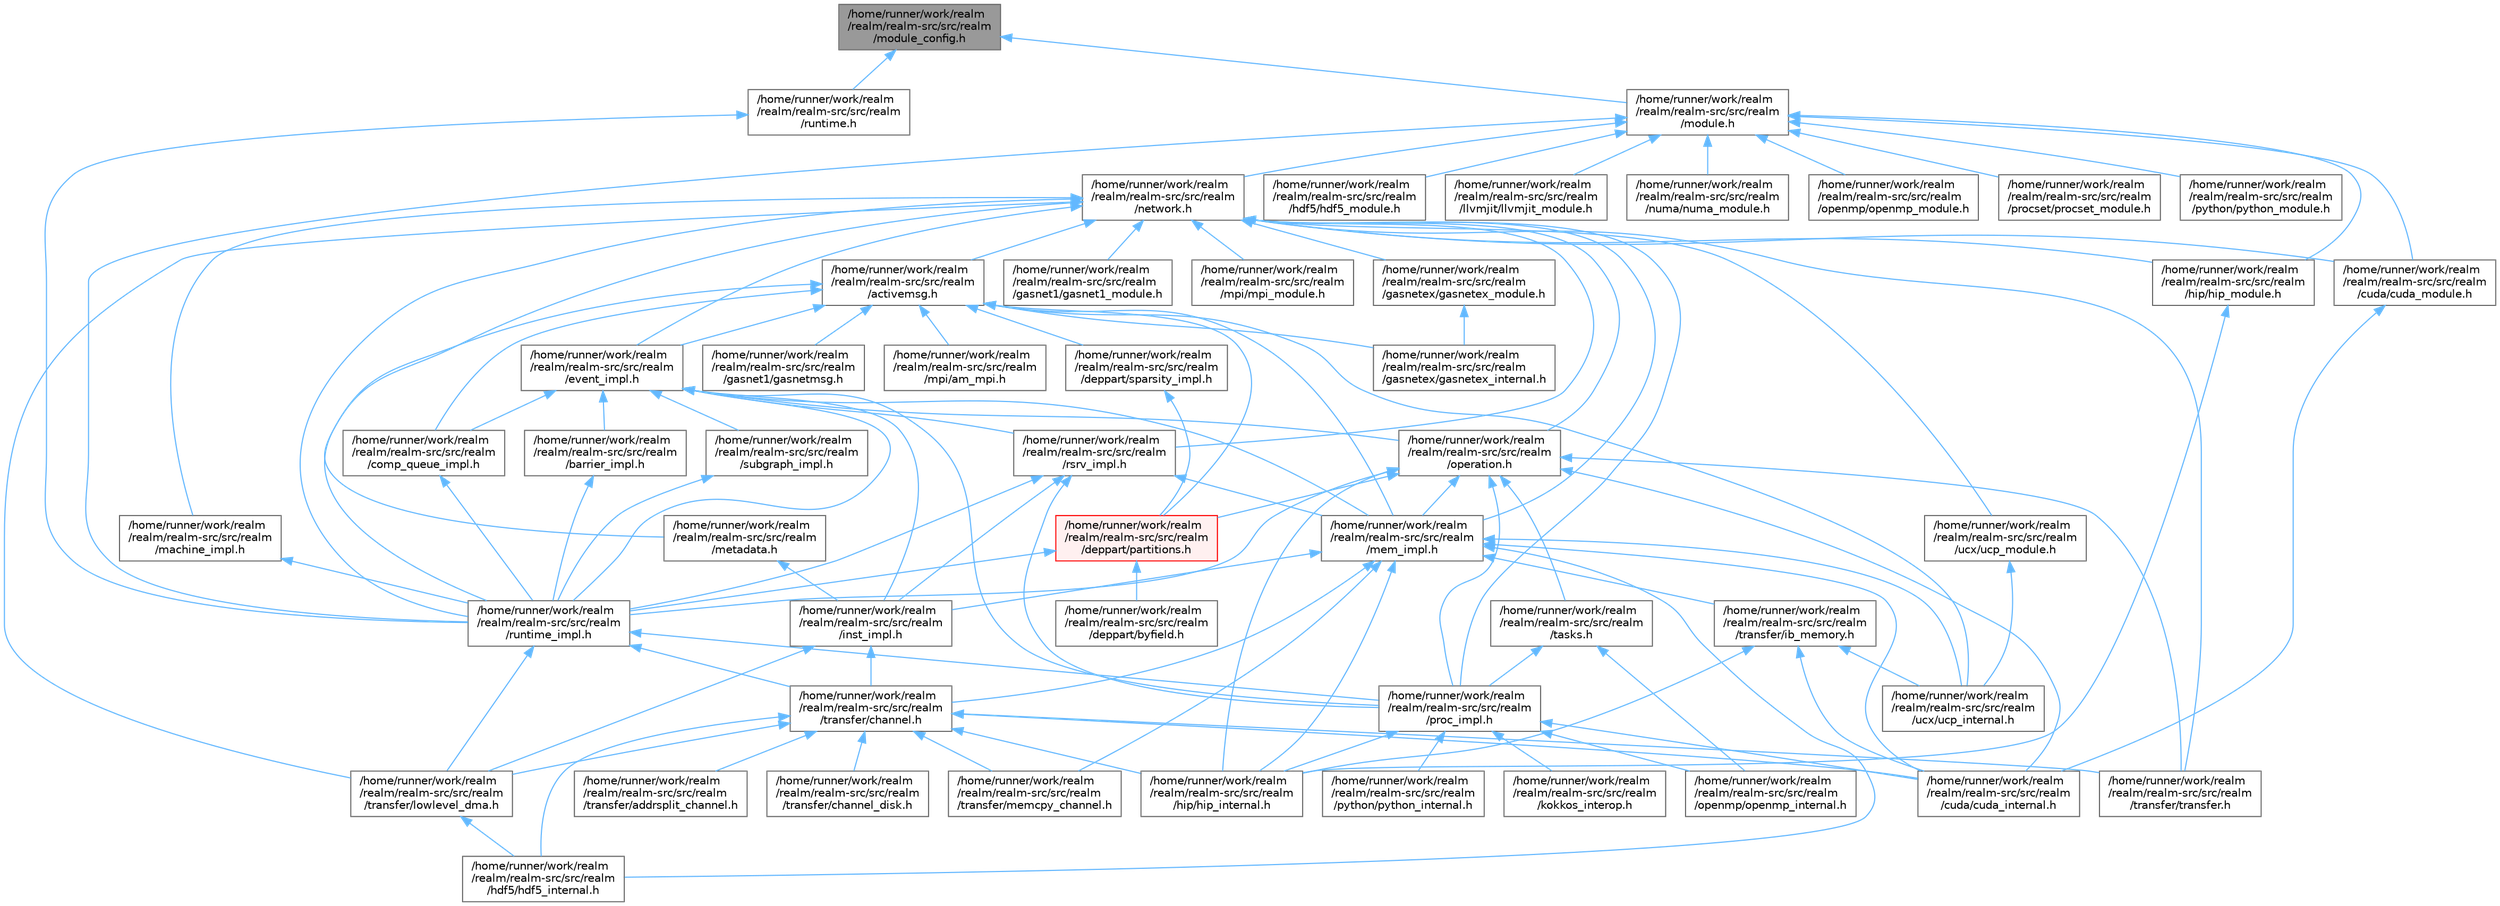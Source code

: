 digraph "/home/runner/work/realm/realm/realm-src/src/realm/module_config.h"
{
 // LATEX_PDF_SIZE
  bgcolor="transparent";
  edge [fontname=Helvetica,fontsize=10,labelfontname=Helvetica,labelfontsize=10];
  node [fontname=Helvetica,fontsize=10,shape=box,height=0.2,width=0.4];
  Node1 [id="Node000001",label="/home/runner/work/realm\l/realm/realm-src/src/realm\l/module_config.h",height=0.2,width=0.4,color="gray40", fillcolor="grey60", style="filled", fontcolor="black",tooltip=" "];
  Node1 -> Node2 [id="edge1_Node000001_Node000002",dir="back",color="steelblue1",style="solid",tooltip=" "];
  Node2 [id="Node000002",label="/home/runner/work/realm\l/realm/realm-src/src/realm\l/module.h",height=0.2,width=0.4,color="grey40", fillcolor="white", style="filled",URL="$module_8h.html",tooltip=" "];
  Node2 -> Node3 [id="edge2_Node000002_Node000003",dir="back",color="steelblue1",style="solid",tooltip=" "];
  Node3 [id="Node000003",label="/home/runner/work/realm\l/realm/realm-src/src/realm\l/cuda/cuda_module.h",height=0.2,width=0.4,color="grey40", fillcolor="white", style="filled",URL="$cuda__module_8h.html",tooltip=" "];
  Node3 -> Node4 [id="edge3_Node000003_Node000004",dir="back",color="steelblue1",style="solid",tooltip=" "];
  Node4 [id="Node000004",label="/home/runner/work/realm\l/realm/realm-src/src/realm\l/cuda/cuda_internal.h",height=0.2,width=0.4,color="grey40", fillcolor="white", style="filled",URL="$cuda__internal_8h.html",tooltip=" "];
  Node2 -> Node5 [id="edge4_Node000002_Node000005",dir="back",color="steelblue1",style="solid",tooltip=" "];
  Node5 [id="Node000005",label="/home/runner/work/realm\l/realm/realm-src/src/realm\l/hdf5/hdf5_module.h",height=0.2,width=0.4,color="grey40", fillcolor="white", style="filled",URL="$hdf5__module_8h.html",tooltip=" "];
  Node2 -> Node6 [id="edge5_Node000002_Node000006",dir="back",color="steelblue1",style="solid",tooltip=" "];
  Node6 [id="Node000006",label="/home/runner/work/realm\l/realm/realm-src/src/realm\l/hip/hip_module.h",height=0.2,width=0.4,color="grey40", fillcolor="white", style="filled",URL="$hip__module_8h.html",tooltip=" "];
  Node6 -> Node7 [id="edge6_Node000006_Node000007",dir="back",color="steelblue1",style="solid",tooltip=" "];
  Node7 [id="Node000007",label="/home/runner/work/realm\l/realm/realm-src/src/realm\l/hip/hip_internal.h",height=0.2,width=0.4,color="grey40", fillcolor="white", style="filled",URL="$hip__internal_8h.html",tooltip=" "];
  Node2 -> Node8 [id="edge7_Node000002_Node000008",dir="back",color="steelblue1",style="solid",tooltip=" "];
  Node8 [id="Node000008",label="/home/runner/work/realm\l/realm/realm-src/src/realm\l/llvmjit/llvmjit_module.h",height=0.2,width=0.4,color="grey40", fillcolor="white", style="filled",URL="$llvmjit__module_8h.html",tooltip=" "];
  Node2 -> Node9 [id="edge8_Node000002_Node000009",dir="back",color="steelblue1",style="solid",tooltip=" "];
  Node9 [id="Node000009",label="/home/runner/work/realm\l/realm/realm-src/src/realm\l/network.h",height=0.2,width=0.4,color="grey40", fillcolor="white", style="filled",URL="$network_8h.html",tooltip=" "];
  Node9 -> Node10 [id="edge9_Node000009_Node000010",dir="back",color="steelblue1",style="solid",tooltip=" "];
  Node10 [id="Node000010",label="/home/runner/work/realm\l/realm/realm-src/src/realm\l/activemsg.h",height=0.2,width=0.4,color="grey40", fillcolor="white", style="filled",URL="$activemsg_8h.html",tooltip=" "];
  Node10 -> Node11 [id="edge10_Node000010_Node000011",dir="back",color="steelblue1",style="solid",tooltip=" "];
  Node11 [id="Node000011",label="/home/runner/work/realm\l/realm/realm-src/src/realm\l/comp_queue_impl.h",height=0.2,width=0.4,color="grey40", fillcolor="white", style="filled",URL="$comp__queue__impl_8h.html",tooltip=" "];
  Node11 -> Node12 [id="edge11_Node000011_Node000012",dir="back",color="steelblue1",style="solid",tooltip=" "];
  Node12 [id="Node000012",label="/home/runner/work/realm\l/realm/realm-src/src/realm\l/runtime_impl.h",height=0.2,width=0.4,color="grey40", fillcolor="white", style="filled",URL="$runtime__impl_8h.html",tooltip=" "];
  Node12 -> Node13 [id="edge12_Node000012_Node000013",dir="back",color="steelblue1",style="solid",tooltip=" "];
  Node13 [id="Node000013",label="/home/runner/work/realm\l/realm/realm-src/src/realm\l/proc_impl.h",height=0.2,width=0.4,color="grey40", fillcolor="white", style="filled",URL="$proc__impl_8h.html",tooltip=" "];
  Node13 -> Node4 [id="edge13_Node000013_Node000004",dir="back",color="steelblue1",style="solid",tooltip=" "];
  Node13 -> Node7 [id="edge14_Node000013_Node000007",dir="back",color="steelblue1",style="solid",tooltip=" "];
  Node13 -> Node14 [id="edge15_Node000013_Node000014",dir="back",color="steelblue1",style="solid",tooltip=" "];
  Node14 [id="Node000014",label="/home/runner/work/realm\l/realm/realm-src/src/realm\l/kokkos_interop.h",height=0.2,width=0.4,color="grey40", fillcolor="white", style="filled",URL="$kokkos__interop_8h.html",tooltip=" "];
  Node13 -> Node15 [id="edge16_Node000013_Node000015",dir="back",color="steelblue1",style="solid",tooltip=" "];
  Node15 [id="Node000015",label="/home/runner/work/realm\l/realm/realm-src/src/realm\l/openmp/openmp_internal.h",height=0.2,width=0.4,color="grey40", fillcolor="white", style="filled",URL="$openmp__internal_8h.html",tooltip=" "];
  Node13 -> Node16 [id="edge17_Node000013_Node000016",dir="back",color="steelblue1",style="solid",tooltip=" "];
  Node16 [id="Node000016",label="/home/runner/work/realm\l/realm/realm-src/src/realm\l/python/python_internal.h",height=0.2,width=0.4,color="grey40", fillcolor="white", style="filled",URL="$python__internal_8h.html",tooltip=" "];
  Node12 -> Node17 [id="edge18_Node000012_Node000017",dir="back",color="steelblue1",style="solid",tooltip=" "];
  Node17 [id="Node000017",label="/home/runner/work/realm\l/realm/realm-src/src/realm\l/transfer/channel.h",height=0.2,width=0.4,color="grey40", fillcolor="white", style="filled",URL="$channel_8h.html",tooltip=" "];
  Node17 -> Node4 [id="edge19_Node000017_Node000004",dir="back",color="steelblue1",style="solid",tooltip=" "];
  Node17 -> Node18 [id="edge20_Node000017_Node000018",dir="back",color="steelblue1",style="solid",tooltip=" "];
  Node18 [id="Node000018",label="/home/runner/work/realm\l/realm/realm-src/src/realm\l/hdf5/hdf5_internal.h",height=0.2,width=0.4,color="grey40", fillcolor="white", style="filled",URL="$hdf5__internal_8h.html",tooltip=" "];
  Node17 -> Node7 [id="edge21_Node000017_Node000007",dir="back",color="steelblue1",style="solid",tooltip=" "];
  Node17 -> Node19 [id="edge22_Node000017_Node000019",dir="back",color="steelblue1",style="solid",tooltip=" "];
  Node19 [id="Node000019",label="/home/runner/work/realm\l/realm/realm-src/src/realm\l/transfer/addrsplit_channel.h",height=0.2,width=0.4,color="grey40", fillcolor="white", style="filled",URL="$addrsplit__channel_8h.html",tooltip=" "];
  Node17 -> Node20 [id="edge23_Node000017_Node000020",dir="back",color="steelblue1",style="solid",tooltip=" "];
  Node20 [id="Node000020",label="/home/runner/work/realm\l/realm/realm-src/src/realm\l/transfer/channel_disk.h",height=0.2,width=0.4,color="grey40", fillcolor="white", style="filled",URL="$channel__disk_8h.html",tooltip=" "];
  Node17 -> Node21 [id="edge24_Node000017_Node000021",dir="back",color="steelblue1",style="solid",tooltip=" "];
  Node21 [id="Node000021",label="/home/runner/work/realm\l/realm/realm-src/src/realm\l/transfer/lowlevel_dma.h",height=0.2,width=0.4,color="grey40", fillcolor="white", style="filled",URL="$lowlevel__dma_8h.html",tooltip=" "];
  Node21 -> Node18 [id="edge25_Node000021_Node000018",dir="back",color="steelblue1",style="solid",tooltip=" "];
  Node17 -> Node22 [id="edge26_Node000017_Node000022",dir="back",color="steelblue1",style="solid",tooltip=" "];
  Node22 [id="Node000022",label="/home/runner/work/realm\l/realm/realm-src/src/realm\l/transfer/memcpy_channel.h",height=0.2,width=0.4,color="grey40", fillcolor="white", style="filled",URL="$memcpy__channel_8h.html",tooltip=" "];
  Node17 -> Node23 [id="edge27_Node000017_Node000023",dir="back",color="steelblue1",style="solid",tooltip=" "];
  Node23 [id="Node000023",label="/home/runner/work/realm\l/realm/realm-src/src/realm\l/transfer/transfer.h",height=0.2,width=0.4,color="grey40", fillcolor="white", style="filled",URL="$transfer_8h.html",tooltip=" "];
  Node12 -> Node21 [id="edge28_Node000012_Node000021",dir="back",color="steelblue1",style="solid",tooltip=" "];
  Node10 -> Node24 [id="edge29_Node000010_Node000024",dir="back",color="steelblue1",style="solid",tooltip=" "];
  Node24 [id="Node000024",label="/home/runner/work/realm\l/realm/realm-src/src/realm\l/deppart/partitions.h",height=0.2,width=0.4,color="red", fillcolor="#FFF0F0", style="filled",URL="$partitions_8h.html",tooltip=" "];
  Node24 -> Node25 [id="edge30_Node000024_Node000025",dir="back",color="steelblue1",style="solid",tooltip=" "];
  Node25 [id="Node000025",label="/home/runner/work/realm\l/realm/realm-src/src/realm\l/deppart/byfield.h",height=0.2,width=0.4,color="grey40", fillcolor="white", style="filled",URL="$byfield_8h.html",tooltip=" "];
  Node24 -> Node12 [id="edge31_Node000024_Node000012",dir="back",color="steelblue1",style="solid",tooltip=" "];
  Node10 -> Node29 [id="edge32_Node000010_Node000029",dir="back",color="steelblue1",style="solid",tooltip=" "];
  Node29 [id="Node000029",label="/home/runner/work/realm\l/realm/realm-src/src/realm\l/deppart/sparsity_impl.h",height=0.2,width=0.4,color="grey40", fillcolor="white", style="filled",URL="$sparsity__impl_8h.html",tooltip=" "];
  Node29 -> Node24 [id="edge33_Node000029_Node000024",dir="back",color="steelblue1",style="solid",tooltip=" "];
  Node10 -> Node30 [id="edge34_Node000010_Node000030",dir="back",color="steelblue1",style="solid",tooltip=" "];
  Node30 [id="Node000030",label="/home/runner/work/realm\l/realm/realm-src/src/realm\l/event_impl.h",height=0.2,width=0.4,color="grey40", fillcolor="white", style="filled",URL="$event__impl_8h.html",tooltip=" "];
  Node30 -> Node31 [id="edge35_Node000030_Node000031",dir="back",color="steelblue1",style="solid",tooltip=" "];
  Node31 [id="Node000031",label="/home/runner/work/realm\l/realm/realm-src/src/realm\l/barrier_impl.h",height=0.2,width=0.4,color="grey40", fillcolor="white", style="filled",URL="$barrier__impl_8h.html",tooltip=" "];
  Node31 -> Node12 [id="edge36_Node000031_Node000012",dir="back",color="steelblue1",style="solid",tooltip=" "];
  Node30 -> Node11 [id="edge37_Node000030_Node000011",dir="back",color="steelblue1",style="solid",tooltip=" "];
  Node30 -> Node32 [id="edge38_Node000030_Node000032",dir="back",color="steelblue1",style="solid",tooltip=" "];
  Node32 [id="Node000032",label="/home/runner/work/realm\l/realm/realm-src/src/realm\l/inst_impl.h",height=0.2,width=0.4,color="grey40", fillcolor="white", style="filled",URL="$inst__impl_8h.html",tooltip=" "];
  Node32 -> Node17 [id="edge39_Node000032_Node000017",dir="back",color="steelblue1",style="solid",tooltip=" "];
  Node32 -> Node21 [id="edge40_Node000032_Node000021",dir="back",color="steelblue1",style="solid",tooltip=" "];
  Node30 -> Node33 [id="edge41_Node000030_Node000033",dir="back",color="steelblue1",style="solid",tooltip=" "];
  Node33 [id="Node000033",label="/home/runner/work/realm\l/realm/realm-src/src/realm\l/mem_impl.h",height=0.2,width=0.4,color="grey40", fillcolor="white", style="filled",URL="$mem__impl_8h.html",tooltip=" "];
  Node33 -> Node4 [id="edge42_Node000033_Node000004",dir="back",color="steelblue1",style="solid",tooltip=" "];
  Node33 -> Node18 [id="edge43_Node000033_Node000018",dir="back",color="steelblue1",style="solid",tooltip=" "];
  Node33 -> Node7 [id="edge44_Node000033_Node000007",dir="back",color="steelblue1",style="solid",tooltip=" "];
  Node33 -> Node32 [id="edge45_Node000033_Node000032",dir="back",color="steelblue1",style="solid",tooltip=" "];
  Node33 -> Node17 [id="edge46_Node000033_Node000017",dir="back",color="steelblue1",style="solid",tooltip=" "];
  Node33 -> Node34 [id="edge47_Node000033_Node000034",dir="back",color="steelblue1",style="solid",tooltip=" "];
  Node34 [id="Node000034",label="/home/runner/work/realm\l/realm/realm-src/src/realm\l/transfer/ib_memory.h",height=0.2,width=0.4,color="grey40", fillcolor="white", style="filled",URL="$ib__memory_8h.html",tooltip=" "];
  Node34 -> Node4 [id="edge48_Node000034_Node000004",dir="back",color="steelblue1",style="solid",tooltip=" "];
  Node34 -> Node7 [id="edge49_Node000034_Node000007",dir="back",color="steelblue1",style="solid",tooltip=" "];
  Node34 -> Node35 [id="edge50_Node000034_Node000035",dir="back",color="steelblue1",style="solid",tooltip=" "];
  Node35 [id="Node000035",label="/home/runner/work/realm\l/realm/realm-src/src/realm\l/ucx/ucp_internal.h",height=0.2,width=0.4,color="grey40", fillcolor="white", style="filled",URL="$ucp__internal_8h.html",tooltip=" "];
  Node33 -> Node22 [id="edge51_Node000033_Node000022",dir="back",color="steelblue1",style="solid",tooltip=" "];
  Node33 -> Node35 [id="edge52_Node000033_Node000035",dir="back",color="steelblue1",style="solid",tooltip=" "];
  Node30 -> Node36 [id="edge53_Node000030_Node000036",dir="back",color="steelblue1",style="solid",tooltip=" "];
  Node36 [id="Node000036",label="/home/runner/work/realm\l/realm/realm-src/src/realm\l/operation.h",height=0.2,width=0.4,color="grey40", fillcolor="white", style="filled",URL="$operation_8h.html",tooltip=" "];
  Node36 -> Node4 [id="edge54_Node000036_Node000004",dir="back",color="steelblue1",style="solid",tooltip=" "];
  Node36 -> Node24 [id="edge55_Node000036_Node000024",dir="back",color="steelblue1",style="solid",tooltip=" "];
  Node36 -> Node7 [id="edge56_Node000036_Node000007",dir="back",color="steelblue1",style="solid",tooltip=" "];
  Node36 -> Node33 [id="edge57_Node000036_Node000033",dir="back",color="steelblue1",style="solid",tooltip=" "];
  Node36 -> Node13 [id="edge58_Node000036_Node000013",dir="back",color="steelblue1",style="solid",tooltip=" "];
  Node36 -> Node12 [id="edge59_Node000036_Node000012",dir="back",color="steelblue1",style="solid",tooltip=" "];
  Node36 -> Node37 [id="edge60_Node000036_Node000037",dir="back",color="steelblue1",style="solid",tooltip=" "];
  Node37 [id="Node000037",label="/home/runner/work/realm\l/realm/realm-src/src/realm\l/tasks.h",height=0.2,width=0.4,color="grey40", fillcolor="white", style="filled",URL="$tasks_8h.html",tooltip=" "];
  Node37 -> Node15 [id="edge61_Node000037_Node000015",dir="back",color="steelblue1",style="solid",tooltip=" "];
  Node37 -> Node13 [id="edge62_Node000037_Node000013",dir="back",color="steelblue1",style="solid",tooltip=" "];
  Node36 -> Node23 [id="edge63_Node000036_Node000023",dir="back",color="steelblue1",style="solid",tooltip=" "];
  Node30 -> Node13 [id="edge64_Node000030_Node000013",dir="back",color="steelblue1",style="solid",tooltip=" "];
  Node30 -> Node38 [id="edge65_Node000030_Node000038",dir="back",color="steelblue1",style="solid",tooltip=" "];
  Node38 [id="Node000038",label="/home/runner/work/realm\l/realm/realm-src/src/realm\l/rsrv_impl.h",height=0.2,width=0.4,color="grey40", fillcolor="white", style="filled",URL="$rsrv__impl_8h.html",tooltip=" "];
  Node38 -> Node32 [id="edge66_Node000038_Node000032",dir="back",color="steelblue1",style="solid",tooltip=" "];
  Node38 -> Node33 [id="edge67_Node000038_Node000033",dir="back",color="steelblue1",style="solid",tooltip=" "];
  Node38 -> Node13 [id="edge68_Node000038_Node000013",dir="back",color="steelblue1",style="solid",tooltip=" "];
  Node38 -> Node12 [id="edge69_Node000038_Node000012",dir="back",color="steelblue1",style="solid",tooltip=" "];
  Node30 -> Node12 [id="edge70_Node000030_Node000012",dir="back",color="steelblue1",style="solid",tooltip=" "];
  Node30 -> Node39 [id="edge71_Node000030_Node000039",dir="back",color="steelblue1",style="solid",tooltip=" "];
  Node39 [id="Node000039",label="/home/runner/work/realm\l/realm/realm-src/src/realm\l/subgraph_impl.h",height=0.2,width=0.4,color="grey40", fillcolor="white", style="filled",URL="$subgraph__impl_8h.html",tooltip=" "];
  Node39 -> Node12 [id="edge72_Node000039_Node000012",dir="back",color="steelblue1",style="solid",tooltip=" "];
  Node10 -> Node40 [id="edge73_Node000010_Node000040",dir="back",color="steelblue1",style="solid",tooltip=" "];
  Node40 [id="Node000040",label="/home/runner/work/realm\l/realm/realm-src/src/realm\l/gasnet1/gasnetmsg.h",height=0.2,width=0.4,color="grey40", fillcolor="white", style="filled",URL="$gasnetmsg_8h.html",tooltip=" "];
  Node10 -> Node41 [id="edge74_Node000010_Node000041",dir="back",color="steelblue1",style="solid",tooltip=" "];
  Node41 [id="Node000041",label="/home/runner/work/realm\l/realm/realm-src/src/realm\l/gasnetex/gasnetex_internal.h",height=0.2,width=0.4,color="grey40", fillcolor="white", style="filled",URL="$gasnetex__internal_8h.html",tooltip=" "];
  Node10 -> Node33 [id="edge75_Node000010_Node000033",dir="back",color="steelblue1",style="solid",tooltip=" "];
  Node10 -> Node42 [id="edge76_Node000010_Node000042",dir="back",color="steelblue1",style="solid",tooltip=" "];
  Node42 [id="Node000042",label="/home/runner/work/realm\l/realm/realm-src/src/realm\l/mpi/am_mpi.h",height=0.2,width=0.4,color="grey40", fillcolor="white", style="filled",URL="$am__mpi_8h.html",tooltip=" "];
  Node10 -> Node12 [id="edge77_Node000010_Node000012",dir="back",color="steelblue1",style="solid",tooltip=" "];
  Node10 -> Node35 [id="edge78_Node000010_Node000035",dir="back",color="steelblue1",style="solid",tooltip=" "];
  Node9 -> Node3 [id="edge79_Node000009_Node000003",dir="back",color="steelblue1",style="solid",tooltip=" "];
  Node9 -> Node30 [id="edge80_Node000009_Node000030",dir="back",color="steelblue1",style="solid",tooltip=" "];
  Node9 -> Node43 [id="edge81_Node000009_Node000043",dir="back",color="steelblue1",style="solid",tooltip=" "];
  Node43 [id="Node000043",label="/home/runner/work/realm\l/realm/realm-src/src/realm\l/gasnet1/gasnet1_module.h",height=0.2,width=0.4,color="grey40", fillcolor="white", style="filled",URL="$gasnet1__module_8h.html",tooltip=" "];
  Node9 -> Node44 [id="edge82_Node000009_Node000044",dir="back",color="steelblue1",style="solid",tooltip=" "];
  Node44 [id="Node000044",label="/home/runner/work/realm\l/realm/realm-src/src/realm\l/gasnetex/gasnetex_module.h",height=0.2,width=0.4,color="grey40", fillcolor="white", style="filled",URL="$gasnetex__module_8h.html",tooltip=" "];
  Node44 -> Node41 [id="edge83_Node000044_Node000041",dir="back",color="steelblue1",style="solid",tooltip=" "];
  Node9 -> Node6 [id="edge84_Node000009_Node000006",dir="back",color="steelblue1",style="solid",tooltip=" "];
  Node9 -> Node45 [id="edge85_Node000009_Node000045",dir="back",color="steelblue1",style="solid",tooltip=" "];
  Node45 [id="Node000045",label="/home/runner/work/realm\l/realm/realm-src/src/realm\l/machine_impl.h",height=0.2,width=0.4,color="grey40", fillcolor="white", style="filled",URL="$machine__impl_8h.html",tooltip=" "];
  Node45 -> Node12 [id="edge86_Node000045_Node000012",dir="back",color="steelblue1",style="solid",tooltip=" "];
  Node9 -> Node33 [id="edge87_Node000009_Node000033",dir="back",color="steelblue1",style="solid",tooltip=" "];
  Node9 -> Node46 [id="edge88_Node000009_Node000046",dir="back",color="steelblue1",style="solid",tooltip=" "];
  Node46 [id="Node000046",label="/home/runner/work/realm\l/realm/realm-src/src/realm\l/metadata.h",height=0.2,width=0.4,color="grey40", fillcolor="white", style="filled",URL="$metadata_8h.html",tooltip=" "];
  Node46 -> Node32 [id="edge89_Node000046_Node000032",dir="back",color="steelblue1",style="solid",tooltip=" "];
  Node9 -> Node47 [id="edge90_Node000009_Node000047",dir="back",color="steelblue1",style="solid",tooltip=" "];
  Node47 [id="Node000047",label="/home/runner/work/realm\l/realm/realm-src/src/realm\l/mpi/mpi_module.h",height=0.2,width=0.4,color="grey40", fillcolor="white", style="filled",URL="$mpi__module_8h.html",tooltip=" "];
  Node9 -> Node36 [id="edge91_Node000009_Node000036",dir="back",color="steelblue1",style="solid",tooltip=" "];
  Node9 -> Node13 [id="edge92_Node000009_Node000013",dir="back",color="steelblue1",style="solid",tooltip=" "];
  Node9 -> Node38 [id="edge93_Node000009_Node000038",dir="back",color="steelblue1",style="solid",tooltip=" "];
  Node9 -> Node12 [id="edge94_Node000009_Node000012",dir="back",color="steelblue1",style="solid",tooltip=" "];
  Node9 -> Node21 [id="edge95_Node000009_Node000021",dir="back",color="steelblue1",style="solid",tooltip=" "];
  Node9 -> Node23 [id="edge96_Node000009_Node000023",dir="back",color="steelblue1",style="solid",tooltip=" "];
  Node9 -> Node48 [id="edge97_Node000009_Node000048",dir="back",color="steelblue1",style="solid",tooltip=" "];
  Node48 [id="Node000048",label="/home/runner/work/realm\l/realm/realm-src/src/realm\l/ucx/ucp_module.h",height=0.2,width=0.4,color="grey40", fillcolor="white", style="filled",URL="$ucp__module_8h.html",tooltip=" "];
  Node48 -> Node35 [id="edge98_Node000048_Node000035",dir="back",color="steelblue1",style="solid",tooltip=" "];
  Node2 -> Node49 [id="edge99_Node000002_Node000049",dir="back",color="steelblue1",style="solid",tooltip=" "];
  Node49 [id="Node000049",label="/home/runner/work/realm\l/realm/realm-src/src/realm\l/numa/numa_module.h",height=0.2,width=0.4,color="grey40", fillcolor="white", style="filled",URL="$numa__module_8h.html",tooltip=" "];
  Node2 -> Node50 [id="edge100_Node000002_Node000050",dir="back",color="steelblue1",style="solid",tooltip=" "];
  Node50 [id="Node000050",label="/home/runner/work/realm\l/realm/realm-src/src/realm\l/openmp/openmp_module.h",height=0.2,width=0.4,color="grey40", fillcolor="white", style="filled",URL="$openmp__module_8h.html",tooltip=" "];
  Node2 -> Node51 [id="edge101_Node000002_Node000051",dir="back",color="steelblue1",style="solid",tooltip=" "];
  Node51 [id="Node000051",label="/home/runner/work/realm\l/realm/realm-src/src/realm\l/procset/procset_module.h",height=0.2,width=0.4,color="grey40", fillcolor="white", style="filled",URL="$procset__module_8h.html",tooltip=" "];
  Node2 -> Node52 [id="edge102_Node000002_Node000052",dir="back",color="steelblue1",style="solid",tooltip=" "];
  Node52 [id="Node000052",label="/home/runner/work/realm\l/realm/realm-src/src/realm\l/python/python_module.h",height=0.2,width=0.4,color="grey40", fillcolor="white", style="filled",URL="$python__module_8h.html",tooltip=" "];
  Node2 -> Node12 [id="edge103_Node000002_Node000012",dir="back",color="steelblue1",style="solid",tooltip=" "];
  Node1 -> Node53 [id="edge104_Node000001_Node000053",dir="back",color="steelblue1",style="solid",tooltip=" "];
  Node53 [id="Node000053",label="/home/runner/work/realm\l/realm/realm-src/src/realm\l/runtime.h",height=0.2,width=0.4,color="grey40", fillcolor="white", style="filled",URL="$runtime_8h.html",tooltip=" "];
  Node53 -> Node12 [id="edge105_Node000053_Node000012",dir="back",color="steelblue1",style="solid",tooltip=" "];
}
